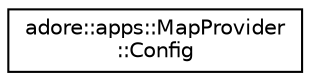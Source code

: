 digraph "Graphical Class Hierarchy"
{
 // LATEX_PDF_SIZE
  edge [fontname="Helvetica",fontsize="10",labelfontname="Helvetica",labelfontsize="10"];
  node [fontname="Helvetica",fontsize="10",shape=record];
  rankdir="LR";
  Node0 [label="adore::apps::MapProvider\l::Config",height=0.2,width=0.4,color="black", fillcolor="white", style="filled",URL="$structadore_1_1apps_1_1MapProvider_1_1Config.html",tooltip=" "];
}
